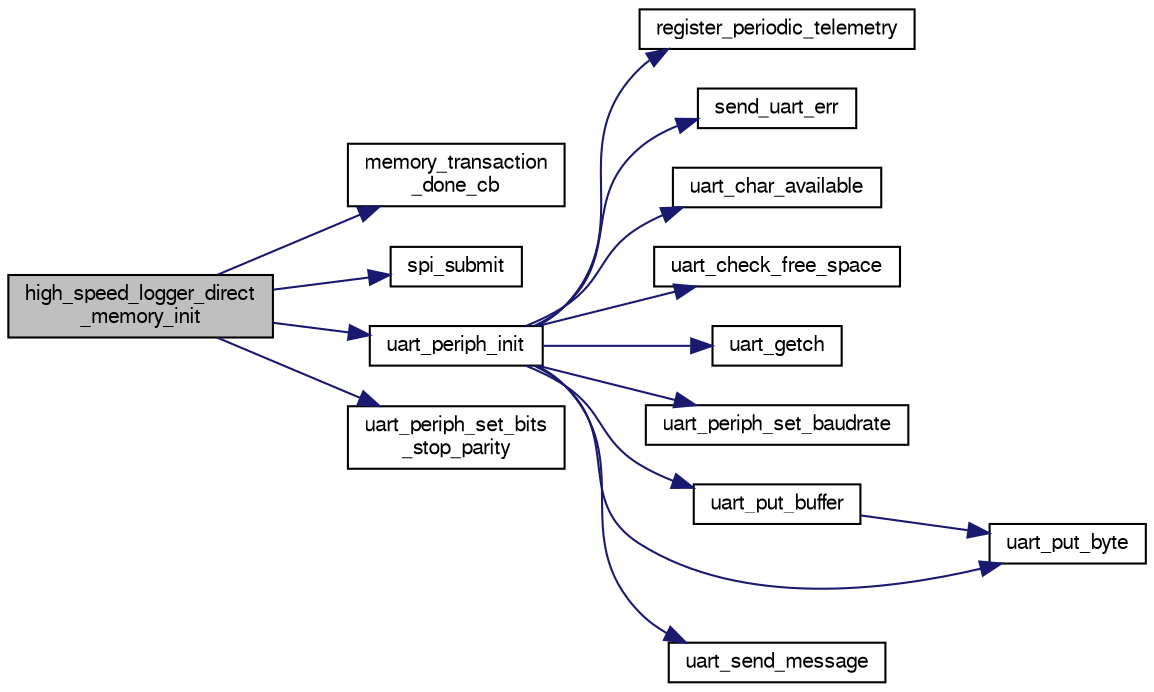 digraph "high_speed_logger_direct_memory_init"
{
  edge [fontname="FreeSans",fontsize="10",labelfontname="FreeSans",labelfontsize="10"];
  node [fontname="FreeSans",fontsize="10",shape=record];
  rankdir="LR";
  Node1 [label="high_speed_logger_direct\l_memory_init",height=0.2,width=0.4,color="black", fillcolor="grey75", style="filled", fontcolor="black"];
  Node1 -> Node2 [color="midnightblue",fontsize="10",style="solid",fontname="FreeSans"];
  Node2 [label="memory_transaction\l_done_cb",height=0.2,width=0.4,color="black", fillcolor="white", style="filled",URL="$high__speed__logger__direct__memory_8c.html#a84afd2348780c5f53d632f91ce2e5524",tooltip="generic allback function for SPI transactions "];
  Node1 -> Node3 [color="midnightblue",fontsize="10",style="solid",fontname="FreeSans"];
  Node3 [label="spi_submit",height=0.2,width=0.4,color="black", fillcolor="white", style="filled",URL="$group__spi.html#ga5d383931766cb373ebad0b8bc26d439d",tooltip="Submit SPI transaction. "];
  Node1 -> Node4 [color="midnightblue",fontsize="10",style="solid",fontname="FreeSans"];
  Node4 [label="uart_periph_init",height=0.2,width=0.4,color="black", fillcolor="white", style="filled",URL="$uart_8c.html#a43baf084a9bcc968ef00790e25becbb7"];
  Node4 -> Node5 [color="midnightblue",fontsize="10",style="solid",fontname="FreeSans"];
  Node5 [label="register_periodic_telemetry",height=0.2,width=0.4,color="black", fillcolor="white", style="filled",URL="$telemetry_8c.html#a8b8cf43739f06c54d16370c141b541a0",tooltip="Register a telemetry callback function. "];
  Node4 -> Node6 [color="midnightblue",fontsize="10",style="solid",fontname="FreeSans"];
  Node6 [label="send_uart_err",height=0.2,width=0.4,color="black", fillcolor="white", style="filled",URL="$uart_8c.html#a15e8feb3382a1a640eae70f273ac88b3"];
  Node4 -> Node7 [color="midnightblue",fontsize="10",style="solid",fontname="FreeSans"];
  Node7 [label="uart_char_available",height=0.2,width=0.4,color="black", fillcolor="white", style="filled",URL="$uart_8c.html#a09c2a7abffc384d32d47fe4c24482d8e",tooltip="Check UART for available chars in receive buffer. "];
  Node4 -> Node8 [color="midnightblue",fontsize="10",style="solid",fontname="FreeSans"];
  Node8 [label="uart_check_free_space",height=0.2,width=0.4,color="black", fillcolor="white", style="filled",URL="$uart_8c.html#ae8f64b02e6cc8b052d1d29321b7224de"];
  Node4 -> Node9 [color="midnightblue",fontsize="10",style="solid",fontname="FreeSans"];
  Node9 [label="uart_getch",height=0.2,width=0.4,color="black", fillcolor="white", style="filled",URL="$uart_8c.html#afa153121a413694044ed9a969b771512"];
  Node4 -> Node10 [color="midnightblue",fontsize="10",style="solid",fontname="FreeSans"];
  Node10 [label="uart_periph_set_baudrate",height=0.2,width=0.4,color="black", fillcolor="white", style="filled",URL="$chibios_2mcu__periph_2uart__arch_8c.html#a3eff2a82ddc632e5626c04ad4e717e3b",tooltip="Set baudrate. "];
  Node4 -> Node11 [color="midnightblue",fontsize="10",style="solid",fontname="FreeSans"];
  Node11 [label="uart_put_buffer",height=0.2,width=0.4,color="black", fillcolor="white", style="filled",URL="$uart_8c.html#a70569087d789605493bce97141e1664f",tooltip="Uart transmit buffer implementation. "];
  Node11 -> Node12 [color="midnightblue",fontsize="10",style="solid",fontname="FreeSans"];
  Node12 [label="uart_put_byte",height=0.2,width=0.4,color="black", fillcolor="white", style="filled",URL="$chibios_2mcu__periph_2uart__arch_8c.html#a47d332312effc31e88e688471daf02a5",tooltip="Uart transmit implementation. "];
  Node4 -> Node12 [color="midnightblue",fontsize="10",style="solid",fontname="FreeSans"];
  Node4 -> Node13 [color="midnightblue",fontsize="10",style="solid",fontname="FreeSans"];
  Node13 [label="uart_send_message",height=0.2,width=0.4,color="black", fillcolor="white", style="filled",URL="$uart_8c.html#a28a378d8f12e11fc3f4dac7eb9252d6e"];
  Node1 -> Node14 [color="midnightblue",fontsize="10",style="solid",fontname="FreeSans"];
  Node14 [label="uart_periph_set_bits\l_stop_parity",height=0.2,width=0.4,color="black", fillcolor="white", style="filled",URL="$chibios_2mcu__periph_2uart__arch_8c.html#a0cdaf8266fcef9b52d422621b36413d6",tooltip="Set parity and stop bits. "];
}
